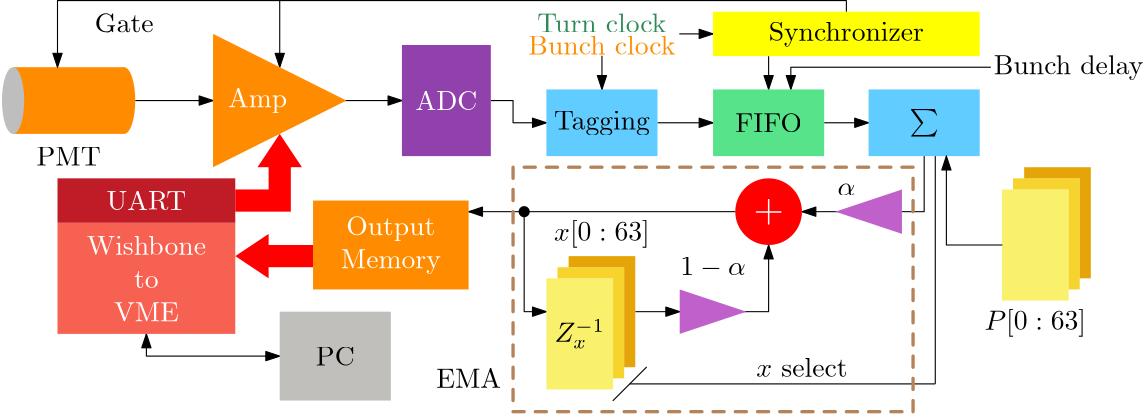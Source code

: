 <?xml version="1.0"?>
<!DOCTYPE ipe SYSTEM "ipe.dtd">
<ipe version="70218" creator="Ipe 7.2.28">
<info created="D:20240318141705" modified="D:20240503131711"/>
<ipestyle name="basic">
<symbol name="arrow/arc(spx)">
<path stroke="sym-stroke" fill="sym-stroke" pen="sym-pen">
0 0 m
-1 0.333 l
-1 -0.333 l
h
</path>
</symbol>
<symbol name="arrow/farc(spx)">
<path stroke="sym-stroke" fill="white" pen="sym-pen">
0 0 m
-1 0.333 l
-1 -0.333 l
h
</path>
</symbol>
<symbol name="arrow/ptarc(spx)">
<path stroke="sym-stroke" fill="sym-stroke" pen="sym-pen">
0 0 m
-1 0.333 l
-0.8 0 l
-1 -0.333 l
h
</path>
</symbol>
<symbol name="arrow/fptarc(spx)">
<path stroke="sym-stroke" fill="white" pen="sym-pen">
0 0 m
-1 0.333 l
-0.8 0 l
-1 -0.333 l
h
</path>
</symbol>
<symbol name="mark/circle(sx)" transformations="translations">
<path fill="sym-stroke">
0.6 0 0 0.6 0 0 e
0.4 0 0 0.4 0 0 e
</path>
</symbol>
<symbol name="mark/disk(sx)" transformations="translations">
<path fill="sym-stroke">
0.6 0 0 0.6 0 0 e
</path>
</symbol>
<symbol name="mark/fdisk(sfx)" transformations="translations">
<group>
<path fill="sym-fill">
0.5 0 0 0.5 0 0 e
</path>
<path fill="sym-stroke" fillrule="eofill">
0.6 0 0 0.6 0 0 e
0.4 0 0 0.4 0 0 e
</path>
</group>
</symbol>
<symbol name="mark/box(sx)" transformations="translations">
<path fill="sym-stroke" fillrule="eofill">
-0.6 -0.6 m
0.6 -0.6 l
0.6 0.6 l
-0.6 0.6 l
h
-0.4 -0.4 m
0.4 -0.4 l
0.4 0.4 l
-0.4 0.4 l
h
</path>
</symbol>
<symbol name="mark/square(sx)" transformations="translations">
<path fill="sym-stroke">
-0.6 -0.6 m
0.6 -0.6 l
0.6 0.6 l
-0.6 0.6 l
h
</path>
</symbol>
<symbol name="mark/fsquare(sfx)" transformations="translations">
<group>
<path fill="sym-fill">
-0.5 -0.5 m
0.5 -0.5 l
0.5 0.5 l
-0.5 0.5 l
h
</path>
<path fill="sym-stroke" fillrule="eofill">
-0.6 -0.6 m
0.6 -0.6 l
0.6 0.6 l
-0.6 0.6 l
h
-0.4 -0.4 m
0.4 -0.4 l
0.4 0.4 l
-0.4 0.4 l
h
</path>
</group>
</symbol>
<symbol name="mark/cross(sx)" transformations="translations">
<group>
<path fill="sym-stroke">
-0.43 -0.57 m
0.57 0.43 l
0.43 0.57 l
-0.57 -0.43 l
h
</path>
<path fill="sym-stroke">
-0.43 0.57 m
0.57 -0.43 l
0.43 -0.57 l
-0.57 0.43 l
h
</path>
</group>
</symbol>
<symbol name="arrow/fnormal(spx)">
<path stroke="sym-stroke" fill="white" pen="sym-pen">
0 0 m
-1 0.333 l
-1 -0.333 l
h
</path>
</symbol>
<symbol name="arrow/pointed(spx)">
<path stroke="sym-stroke" fill="sym-stroke" pen="sym-pen">
0 0 m
-1 0.333 l
-0.8 0 l
-1 -0.333 l
h
</path>
</symbol>
<symbol name="arrow/fpointed(spx)">
<path stroke="sym-stroke" fill="white" pen="sym-pen">
0 0 m
-1 0.333 l
-0.8 0 l
-1 -0.333 l
h
</path>
</symbol>
<symbol name="arrow/linear(spx)">
<path stroke="sym-stroke" pen="sym-pen">
-1 0.333 m
0 0 l
-1 -0.333 l
</path>
</symbol>
<symbol name="arrow/fdouble(spx)">
<path stroke="sym-stroke" fill="white" pen="sym-pen">
0 0 m
-1 0.333 l
-1 -0.333 l
h
-1 0 m
-2 0.333 l
-2 -0.333 l
h
</path>
</symbol>
<symbol name="arrow/double(spx)">
<path stroke="sym-stroke" fill="sym-stroke" pen="sym-pen">
0 0 m
-1 0.333 l
-1 -0.333 l
h
-1 0 m
-2 0.333 l
-2 -0.333 l
h
</path>
</symbol>
<symbol name="arrow/mid-normal(spx)">
<path stroke="sym-stroke" fill="sym-stroke" pen="sym-pen">
0.5 0 m
-0.5 0.333 l
-0.5 -0.333 l
h
</path>
</symbol>
<symbol name="arrow/mid-fnormal(spx)">
<path stroke="sym-stroke" fill="white" pen="sym-pen">
0.5 0 m
-0.5 0.333 l
-0.5 -0.333 l
h
</path>
</symbol>
<symbol name="arrow/mid-pointed(spx)">
<path stroke="sym-stroke" fill="sym-stroke" pen="sym-pen">
0.5 0 m
-0.5 0.333 l
-0.3 0 l
-0.5 -0.333 l
h
</path>
</symbol>
<symbol name="arrow/mid-fpointed(spx)">
<path stroke="sym-stroke" fill="white" pen="sym-pen">
0.5 0 m
-0.5 0.333 l
-0.3 0 l
-0.5 -0.333 l
h
</path>
</symbol>
<symbol name="arrow/mid-double(spx)">
<path stroke="sym-stroke" fill="sym-stroke" pen="sym-pen">
1 0 m
0 0.333 l
0 -0.333 l
h
0 0 m
-1 0.333 l
-1 -0.333 l
h
</path>
</symbol>
<symbol name="arrow/mid-fdouble(spx)">
<path stroke="sym-stroke" fill="white" pen="sym-pen">
1 0 m
0 0.333 l
0 -0.333 l
h
0 0 m
-1 0.333 l
-1 -0.333 l
h
</path>
</symbol>
<anglesize name="22.5 deg" value="22.5"/>
<anglesize name="30 deg" value="30"/>
<anglesize name="45 deg" value="45"/>
<anglesize name="60 deg" value="60"/>
<anglesize name="90 deg" value="90"/>
<arrowsize name="large" value="10"/>
<arrowsize name="small" value="5"/>
<arrowsize name="tiny" value="3"/>
<color name="blue" value="0 0 1"/>
<color name="brown" value="0.647 0.165 0.165"/>
<color name="darkblue" value="0 0 0.545"/>
<color name="darkcyan" value="0 0.545 0.545"/>
<color name="darkgray" value="0.663"/>
<color name="darkgreen" value="0 0.392 0"/>
<color name="darkmagenta" value="0.545 0 0.545"/>
<color name="darkorange" value="1 0.549 0"/>
<color name="darkred" value="0.545 0 0"/>
<color name="gold" value="1 0.843 0"/>
<color name="gray" value="0.745"/>
<color name="green" value="0 1 0"/>
<color name="lightblue" value="0.678 0.847 0.902"/>
<color name="lightcyan" value="0.878 1 1"/>
<color name="lightgray" value="0.827"/>
<color name="lightgreen" value="0.565 0.933 0.565"/>
<color name="lightyellow" value="1 1 0.878"/>
<color name="navy" value="0 0 0.502"/>
<color name="orange" value="1 0.647 0"/>
<color name="pink" value="1 0.753 0.796"/>
<color name="purple" value="0.627 0.125 0.941"/>
<color name="red" value="1 0 0"/>
<color name="seagreen" value="0.18 0.545 0.341"/>
<color name="turquoise" value="0.251 0.878 0.816"/>
<color name="violet" value="0.933 0.51 0.933"/>
<color name="yellow" value="1 1 0"/>
<dashstyle name="dash dot dotted" value="[4 2 1 2 1 2] 0"/>
<dashstyle name="dash dotted" value="[4 2 1 2] 0"/>
<dashstyle name="dashed" value="[4] 0"/>
<dashstyle name="dotted" value="[1 3] 0"/>
<gridsize name="10 pts (~3.5 mm)" value="10"/>
<gridsize name="14 pts (~5 mm)" value="14"/>
<gridsize name="16 pts (~6 mm)" value="16"/>
<gridsize name="20 pts (~7 mm)" value="20"/>
<gridsize name="28 pts (~10 mm)" value="28"/>
<gridsize name="32 pts (~12 mm)" value="32"/>
<gridsize name="4 pts" value="4"/>
<gridsize name="56 pts (~20 mm)" value="56"/>
<gridsize name="8 pts (~3 mm)" value="8"/>
<opacity name="10%" value="0.1"/>
<opacity name="30%" value="0.3"/>
<opacity name="50%" value="0.5"/>
<opacity name="75%" value="0.75"/>
<pen name="fat" value="1.2"/>
<pen name="heavier" value="0.8"/>
<pen name="ultrafat" value="2"/>
<symbolsize name="large" value="5"/>
<symbolsize name="small" value="2"/>
<symbolsize name="tiny" value="1.1"/>
<textsize name="Huge" value="\Huge"/>
<textsize name="LARGE" value="\LARGE"/>
<textsize name="Large" value="\Large"/>
<textsize name="footnote" value="\footnotesize"/>
<textsize name="huge" value="\huge"/>
<textsize name="large" value="\large"/>
<textsize name="script" value="\scriptsize"/>
<textsize name="small" value="\small"/>
<textsize name="tiny" value="\tiny"/>
<textstyle name="center" begin="\begin{center}" end="\end{center}"/>
<textstyle name="item" begin="\begin{itemize}\item{}" end="\end{itemize}"/>
<textstyle name="itemize" begin="\begin{itemize}" end="\end{itemize}"/>
<tiling name="falling" angle="-60" step="4" width="1"/>
<tiling name="rising" angle="30" step="4" width="1"/>
</ipestyle>
<page>
<layer name="alpha"/>
<view layers="alpha" active="alpha"/>
<path layer="alpha" stroke="black" arrow="normal/small">
160 784 m
160 760 l
</path>
<path stroke="black" arrow="normal/small">
364 708 m
348 708 l
</path>
<path stroke="0" arrow="normal/small">
288 672 m
304 672 l
</path>
<path stroke="black" arrow="normal/small">
324 672 m
336 672 l
336 696 l
</path>
<path stroke="black" arrow="normal/small" rarrow="normal/small">
256 672 m
248 672 l
248 708 l
228 708 l
</path>
<path stroke="black" arrow="normal/small" rarrow="normal/small">
112 664 m
112 656 l
160 656 l
</path>
<path stroke="black" cap="1" rarrow="normal/small">
276 752 m
276 764 l
</path>
<path matrix="1.2 0 0 1 -40.8 0" stroke="black" arrow="normal/small">
184 748 m
204 748 l
</path>
<path stroke="black" arrow="normal/small">
336 764 m
336 752 l
</path>
<path stroke="black" cap="1" arrow="normal/small">
304 772 m
316 772 l
</path>
<path stroke="black" arrow="normal/small">
416 760 m
344 760 l
344 752 l
</path>
<path matrix="1 0 0 1 0 -8" stroke="black" arrow="normal/small">
356 748 m
372 748 l
</path>
<path stroke="black" arrow="normal/small">
236 748 m
244 748 l
244 740 l
256 740 l
</path>
<path matrix="1 0 0 1 0 -8" stroke="black" arrow="normal/small">
296 748 m
316 748 l
</path>
<path matrix="1 0 0 1 4 68" fill="0.753 0.38 0.796">
380 648 m
380 632 l
356 640 l
h
</path>
<text matrix="1 0 0 1 -28 68" transformations="translations" pos="392 648" stroke="black" type="label" width="6.41" height="4.289" depth="0" halign="center" valign="center" style="math">\alpha</text>
<path matrix="1 0 0 1 -64 52" fill="red">
12 0 0 12 400 656 e
</path>
<text matrix="1 0 0 1 -48 52" transformations="translations" pos="384 656" stroke="white" type="label" width="10.926" height="8.275" depth="1.09" halign="center" valign="center" size="Large" style="math">+</text>
<path matrix="-1 0 0 -1 684 1312" fill="0.753 0.38 0.796">
380 648 m
380 632 l
356 640 l
h
</path>
<text matrix="1 0 0 1 -80 88" transformations="translations" pos="396 600" stroke="black" type="label" width="23.568" height="6.421" depth="0.83" halign="center" valign="center" style="math">1 - \alpha</text>
<path matrix="1 0 0 1 -168 -48" stroke="black" arrow="normal/small">
276 796 m
304 796 l
</path>
<path matrix="1 0 0 1 -168 -48" fill="darkorange">
4 0 0 12 272 796 e
</path>
<path matrix="1 0 0 1 -168 -48" fill="darkorange">
272 808 m
232 808 l
232 784 l
272 784 l
</path>
<path matrix="0.333333 0 0 1 -26.667 -36" fill="gray">
12 0 0 12 272 784 e
</path>
<path matrix="0.666667 0 0 1 113.333 0" fill="0.569 0.255 0.675">
136 768 m
136 728 l
184 728 l
184 768 l
h
</path>
<text matrix="1 0 0 1 76 -4" transformations="translations" pos="144 752" stroke="white" type="label" width="22.278" height="6.808" depth="0" halign="center" valign="center">ADC</text>
<path matrix="1 0 0 1 -168 -44" fill="darkorange">
304 816 m
304 768 l
352 792 l
304 816 l
</path>
<text matrix="1 0 0 1 -160 -48" transformations="translations" pos="312 796" stroke="white" type="label" width="21.309" height="6.815" depth="1.93" halign="center" valign="center">Amp</text>
<path matrix="1 0 0 0.6 -16 291.2" fill="0.38 0.799 1">
272 768 m
272 728 l
312 728 l
312 768 l
h
</path>
<text matrix="1 0 0 1 -8 -8" transformations="translations" pos="284 748" stroke="black" type="label" width="34.593" height="6.815" depth="1.93" halign="center" valign="center">Tagging</text>
<path matrix="1 0 0 0.6 44 291.2" fill="0.341 0.89 0.537">
272 768 m
272 728 l
312 728 l
312 768 l
h
</path>
<path matrix="1 0 0 0.6 100 291.2" fill="0.38 0.799 1">
272 768 m
272 728 l
312 728 l
312 768 l
h
</path>
<text matrix="1 0 0 1 48 -8" transformations="translations" pos="344 748" stroke="black" type="label" width="10.516" height="7.473" depth="2.49" halign="center" valign="center" style="math">\sum</text>
<path matrix="1 0 0 1 24 -16" fill="0.976 0.941 0.42">
232 700 m
232 660 l
256 660 l
256 700 l
h
</path>
<path stroke="black">
384 708 m
392 708 l
392 728 l
</path>
<path stroke="black" cap="1" join="1">
280 640 m
292 652 l
</path>
<path stroke="black">
396 646 m
396 728 l
</path>
<path stroke="black">
286 646 m
396 646 l
</path>
<text matrix="1 0 0 1 28 0" transformations="translations" pos="320 652" stroke="black" type="label" width="32.87" height="6.918" depth="0" halign="center" valign="center">$x$ select</text>
<text matrix="1 0 0 1 72 52" transformations="translations" pos="360 616" stroke="black" type="label" width="36.561" height="7.473" depth="2.49" halign="center" valign="center" style="math">P[0:63]</text>
<path matrix="1 0 0 1 188 16" fill="0.976 0.941 0.42">
232 700 m
232 660 l
256 660 l
256 700 l
h
</path>
<text matrix="1 0 0 1 8 64" transformations="translations" pos="268 704" stroke="darkorange" type="label" width="52.996" height="6.918" depth="0" halign="center" valign="center">Bunch clock</text>
<text matrix="1 0 0 1 12 36" transformations="translations" pos="264 740" stroke="seagreen" type="label" width="46.52" height="6.918" depth="0" halign="center" valign="center">Turn clock</text>
<path stroke="black">
324 708 m
248 708 l
</path>
<path matrix="1 0 0 1 -168 -24" fill="black">
2 0 0 2 416 732 e
</path>
<text matrix="1 0 0 1 36 -32" transformations="translations" pos="408 792" stroke="black" type="label" width="53.826" height="6.926" depth="1.93" halign="center" valign="center">Bunch delay</text>
<path stroke="black" cap="1" join="1" rarrow="normal/small">
400 728 m
400 696 l
420 696 l
</path>
<path matrix="1 0 0 1.33333 0 -270.667" fill="yellow">
316 788 m
316 776 l
412 776 l
412 788 l
h
</path>
<text matrix="1 0 0 1 16 -16" transformations="translations" pos="348 788" stroke="black" type="label" width="55.957" height="6.926" depth="1.93" halign="center" valign="center">Synchronizer</text>
<path stroke="black" rarrow="normal/small">
80 760 m
80 784 l
256 784 l
364 784 l
364 780 l
</path>
<path matrix="1.07692 0 0 1 -17.5385 -8" fill="darkorange">
176 720 m
176 688 l
228 688 l
228 720 l
h
</path>
<text matrix="1 0 0 1 16 -16" transformations="translations" pos="184 712" stroke="white" type="minipage" width="54.053" height="12.84" depth="7.86" halign="center" valign="center">\center Output \\
Memory</text>
<path matrix="1.33333 0 0 1.25 -48 -196" fill="0.965 0.38 0.318">
96 720 m
96 688 l
144 688 l
144 720 l
h
</path>
<text matrix="1 0 0 1 -68 -4" transformations="translations" pos="172 780" stroke="black" type="label" width="21.101" height="6.808" depth="0" halign="center" valign="center">Gate</text>
<path matrix="1 0 0 1 0 -12" fill="red">
172 708 m
172 700 l
156 700 l
156 696 l
144 704 l
156 712 l
156 708 l
172 708 l
</path>
<text matrix="1 0 0 1 -40 -4" transformations="translations" pos="152 688" stroke="white" type="minipage" width="49.595" height="17.899" depth="12.93" halign="center" valign="center">\center Wishbone\\
to\\
VME</text>
<path matrix="0.909091 0 0 1 14.5455 0" fill="0.753 0.749 0.737">
160 672 m
160 640 l
204 640 l
204 672 l
h
</path>
<text transformations="translations" pos="180 656" stroke="black" type="label" width="13.975" height="6.808" depth="0" halign="center" valign="center">PC</text>
<text matrix="1 0 0 1 16 -4" transformations="translations" pos="68 732" stroke="black" type="label" width="23.108" height="6.808" depth="0" halign="center" valign="center">PMT</text>
<text matrix="1 0 0 1 -8 -8" transformations="translations" pos="344 748" stroke="black" type="label" width="24.076" height="6.808" depth="0" halign="center" valign="center">FIFO</text>
<path fill="0.965 0.827 0.176">
280 648 m
284 648 l
284 688 l
260 688 l
260 684 l
280 684 l
h
</path>
<path fill="0.898 0.647 0.039">
264 688 m
264 692 l
288 692 l
288 652 l
284 652 l
284 688 l
h
</path>
<path matrix="1 0 0 1 -12 -52" fill="0.965 0.827 0.176">
456 732 m
460 732 l
460 772 l
436 772 l
436 768 l
456 768 l
h
</path>
<path matrix="1 0 0 1 -12 -52" fill="0.898 0.647 0.039">
440 772 m
440 776 l
464 776 l
464 736 l
460 736 l
460 772 l
h
</path>
<text matrix="1 0 0 1 -84 84" transformations="translations" pos="360 616" stroke="black" type="label" width="34.475" height="7.473" depth="2.49" halign="center" valign="center" style="math">x[0:63]</text>
<text matrix="1 0 0 1 -92 48" transformations="translations" pos="360 616" stroke="black" type="label" width="18.21" height="8.113" depth="2.46" halign="center" valign="center" style="math">Z^{-1}_{x}</text>
<path fill="0.753 0.11 0.157">
80 704 m
80 720 l
144 720 l
144 704 l
h
</path>
<text matrix="1 0 0 1 12 0" transformations="translations" pos="100 712" stroke="white" type="label" width="28.643" height="6.808" depth="0" halign="center" valign="center">UART</text>
<path fill="red">
160 736 m
152 724 l
156 724 l
156 716 l
144 716 l
144 708 l
164 708 l
164 724 l
168 724 l
160 736 l
</path>
<path matrix="1 0 0 1.1 0 -63.6" stroke="0.71 0.514 0.353" dash="dashed" pen="fat" cap="1" join="1">
244 716 m
244 636 l
388 636 l
388 716 l
h
</path>
<text matrix="1 0 0 1 0 4" transformations="translations" pos="228 644" stroke="black" type="label" width="23.385" height="6.808" depth="0" halign="center" valign="center">EMA</text>
</page>
</ipe>
